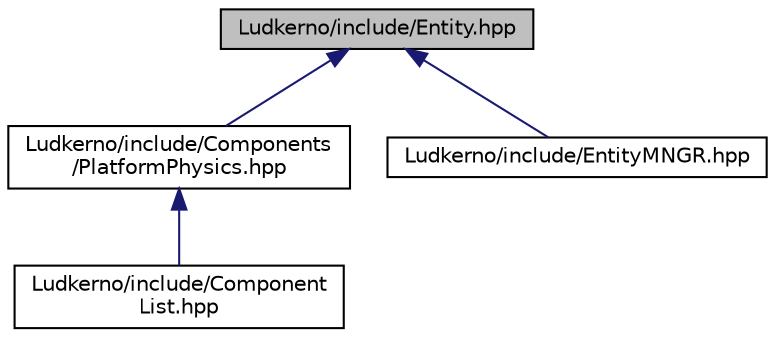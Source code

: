 digraph "Ludkerno/include/Entity.hpp"
{
 // LATEX_PDF_SIZE
  edge [fontname="Helvetica",fontsize="10",labelfontname="Helvetica",labelfontsize="10"];
  node [fontname="Helvetica",fontsize="10",shape=record];
  Node1 [label="Ludkerno/include/Entity.hpp",height=0.2,width=0.4,color="black", fillcolor="grey75", style="filled", fontcolor="black",tooltip=" "];
  Node1 -> Node2 [dir="back",color="midnightblue",fontsize="10",style="solid",fontname="Helvetica"];
  Node2 [label="Ludkerno/include/Components\l/PlatformPhysics.hpp",height=0.2,width=0.4,color="black", fillcolor="white", style="filled",URL="$_platform_physics_8hpp.html",tooltip=" "];
  Node2 -> Node3 [dir="back",color="midnightblue",fontsize="10",style="solid",fontname="Helvetica"];
  Node3 [label="Ludkerno/include/Component\lList.hpp",height=0.2,width=0.4,color="black", fillcolor="white", style="filled",URL="$_component_list_8hpp.html",tooltip=" "];
  Node1 -> Node4 [dir="back",color="midnightblue",fontsize="10",style="solid",fontname="Helvetica"];
  Node4 [label="Ludkerno/include/EntityMNGR.hpp",height=0.2,width=0.4,color="black", fillcolor="white", style="filled",URL="$_entity_m_n_g_r_8hpp.html",tooltip=" "];
}
